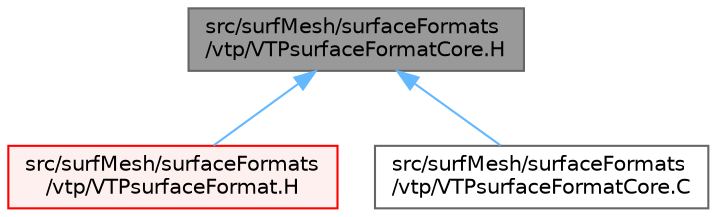 digraph "src/surfMesh/surfaceFormats/vtp/VTPsurfaceFormatCore.H"
{
 // LATEX_PDF_SIZE
  bgcolor="transparent";
  edge [fontname=Helvetica,fontsize=10,labelfontname=Helvetica,labelfontsize=10];
  node [fontname=Helvetica,fontsize=10,shape=box,height=0.2,width=0.4];
  Node1 [id="Node000001",label="src/surfMesh/surfaceFormats\l/vtp/VTPsurfaceFormatCore.H",height=0.2,width=0.4,color="gray40", fillcolor="grey60", style="filled", fontcolor="black",tooltip=" "];
  Node1 -> Node2 [id="edge1_Node000001_Node000002",dir="back",color="steelblue1",style="solid",tooltip=" "];
  Node2 [id="Node000002",label="src/surfMesh/surfaceFormats\l/vtp/VTPsurfaceFormat.H",height=0.2,width=0.4,color="red", fillcolor="#FFF0F0", style="filled",URL="$VTPsurfaceFormat_8H.html",tooltip=" "];
  Node1 -> Node5 [id="edge2_Node000001_Node000005",dir="back",color="steelblue1",style="solid",tooltip=" "];
  Node5 [id="Node000005",label="src/surfMesh/surfaceFormats\l/vtp/VTPsurfaceFormatCore.C",height=0.2,width=0.4,color="grey40", fillcolor="white", style="filled",URL="$VTPsurfaceFormatCore_8C.html",tooltip=" "];
}
